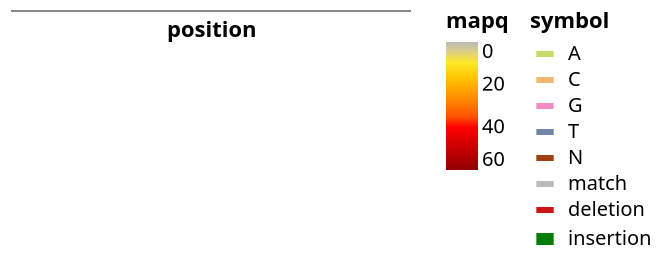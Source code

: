 {
    "$schema": "https://vega.github.io/schema/vega-lite/v5.json",
    "height": {"step": 8},
    "resolve": {
        "scale": {
            "strokeWidth": "independent"
        }
    },
    "datasets": {
        "highlight": [],
        "reference": [],
        "reads": []
    },
    "config": {
        "legend": {
            "layout": {
                "right": {
                    "anchor": "start",
                    "direction": "horizontal",
                    "center": false,
                    "margin": 10
                }
            }
        }
    },
    "encoding": {
        "x": {
            "field": "start",
            "type": "quantitative",
            "axis": {
                "title": "position"
            },
            "scale": {
                "domain": []
            }
        },
        "x2": {
            "field": "end",
            "type": "quantitative"
        },
        "y": {
            "axis": null,
            "field": "row",
            "type": "ordinal"
        }
    },
    "layer": [
        {
            "data": {
                "name": "highlight"
            },
            "mark": "rect",
            "encoding": {
                "color": {
                    "value": "red"
                },
                "opacity": {
                    "value": 0.15
                },
                "y2": {
                    "value": 10000000
                }
            }
        },
        {
            "data": {
                "name": "reference"
            },
            "params": [
                {
                    "name": "grid",
                    "select": "interval",
                    "bind": "scales"
                }
            ],
            "transform": [
                {
                    "as": "base",
                    "calculate": "split(datum.reference, '')"
                },
                {
                    "as": "offset",
                    "calculate": "sequence(datum.reference.length)"
                },
                {
                    "flatten": [
                        "base",
                        "offset"
                    ]
                },
                {
                    "as": "position",
                    "calculate": "datum.start + datum.offset"
                },
                {
                    "as": "start",
                    "calculate": "datum.position - 0.5"
                },
                {
                    "as": "end",
                    "calculate": "datum.position + 0.5"
                }
            ],
            "mark": {
                "type": "rule",
                "clip": true
            },
            "encoding": {
                "tooltip": [
                    {
                        "field": "base"
                    }
                ],
                "strokeWidth": {
                    "value": 5
                },
                "color": {
                    "field": "base",
                    "legend": null,
                    "scale": {
                        "type": "ordinal",
                        "domain": [
                            "A",
                            "C",
                            "G",
                            "T",
                            "N",
                            "match",
                            "deletion",
                            "insertion"
                        ],
                        "range": [
                            "#CADB69",
                            "#F2B671",
                            "#F28CC2",
                            "#7284A8",
                            "#A23E11",
                            "#BBBBBB",
                            "#CC1414",
                            "#047C0A"
                        ]
                    }
                }
            }
        },
        {
            "data": {
                "name": "reads"
            },
            "transform": [
                {
                    "as": "cigars",
                    "calculate": "split(datum.cigar, '|')"
                },
                {
                    "as": "cigar_index",
                    "calculate": "sequence(datum.cigars.length)"
                },
                {
                    "flatten": [
                        "cigars",
                        "cigar_index"
                    ]
                },
                {
                    "calculate": "if(substring(datum.cigars, 0, 1) == 'i', 'insertion', if(substring(datum.cigars, length(datum.cigars) - 1, length(datum.cigars)) == '=', 'match', if(substring(datum.cigars, length(datum.cigars) - 1, length(datum.cigars)) == 'd', 'deletion', substring(datum.cigars, 1, length(datum.cigars)))))",
                    "as": "type"
                },
                {
                    "calculate": "if(datum.type == 'match' || datum.type == 'deletion', parseInt(substring(datum.cigars, 0, length(datum.cigars) - 1)), if(datum.type == 'insertion', 1, parseInt(substring(datum.cigars, 0, length(datum.cigars) - 1))))",
                    "as": "length"
                },
                {
                    "stack": "length",
                    "groupby": [
                        "name",
                        "cigar",
                        "position"
                    ],
                    "as": "offset"
                },
                {
                    "as": "start",
                    "calculate": "if(datum.type == 'insertion', datum.position + datum.offset, datum.position + datum.offset - 0.7)"
                },
                {
                    "as": "end",
                    "calculate": "if(datum.type == 'insertion', datum.position + datum.offset + datum.length, datum.position + datum.offset + datum.length + 0.7)"
                }
            ],
            "mark": {
                "type": "rule",
                "clip": true
            },
            "encoding": {
                "strokeWidth": {
                    "field": "type",
                    "scale": {
                        "type": "ordinal",
                        "domain": [
                            "A",
                            "C",
                            "G",
                            "T",
                            "N",
                            "match",
                            "deletion",
                            "insertion"
                        ],
                        "range": [
                            5,
                            5,
                            5,
                            5,
                            5,
                            5,
                            5,
                            8
                        ]
                    },
                    "legend": null
                },
                "color": {
                    "field": "mapq",
                    "type": "quantitative",
                    "scale": {
                        "domain": [
                            60,
                            0
                        ],
                        "range": [
                            "#910000",
                            "#c70002",
                            "#ff0000",
                            "#ff7500",
                            "#ffb200",
                            "#ffe921",
                            "#bbbbbb"
                        ]
                    }
                }
            }
        },
        {
            "data": {
                "name": "reads"
            },
            "transform": [
                {
                    "as": "start",
                    "calculate": "if(datum.position < datum.mpos, datum.position - 0.5, datum.mpos - 0.5)"
                },
                {
                    "as": "end",
                    "calculate": "if(datum.position > datum.mpos, datum.position - 0.5, datum.mpos - 0.5)"
                }
            ],
            "mark": {
                "type": "rule",
                "clip": true
            },
            "encoding": {
                "strokeWidth": {
                    "value": 1
                },
                "color": {
                    "value": "#BBBBBB"
                }
            }
        },
        {
            "data": {
                "name": "reads"
            },
            "transform": [
                {
                    "calculate": "join([if ((datum.flags & 1) > 0, 'read paired, ', ''), if ((datum.flags & 2) > 0, 'read mapped in proper pair, ', ''),  if ((datum.flags & 4) > 0, 'read unmapped, ', ''), if ((datum.flags & 8) > 0, 'mate unmapped, ', ''), if ((datum.flags & 16) > 0, 'read reverse strand, ', ''), if ((datum.flags & 32) > 0, 'mate reverse strand, ', ''), if ((datum.flags & 64) > 0, 'first in pair, ', ''), if ((datum.flags & 128) > 0, 'second in pair, ', ''), if ((datum.flags & 256) > 0, 'not primary alignment, ', ''), if ((datum.flags & 512) > 0, 'read fails platform/vendor quality checks, ', ''), if ((datum.flags & 1024) > 0, 'read is PCR or optical duplicate, ', ''), if ((datum.flags & 2048) > 0, 'supplementary alignment, ', '')], '')",
                    "as": "flags"
                },
                {
                    "as": "cigars",
                    "calculate": "split(datum.cigar, '|')"
                },
                {
                    "as": "cigar_index",
                    "calculate": "sequence(datum.cigars.length)"
                },
                {
                    "flatten": [
                        "cigars",
                        "cigar_index"
                    ]
                },
                {
                    "calculate": "if(substring(datum.cigars, 0, 1) == 'i', 'insertion', if(substring(datum.cigars, length(datum.cigars) - 1, length(datum.cigars)) == '=', 'match', if(substring(datum.cigars, length(datum.cigars) - 1, length(datum.cigars)) == 'd', 'deletion', substring(datum.cigars, 1, length(datum.cigars)))))",
                    "as": "type"
                },
                {
                    "calculate": "if(datum.type == 'match' || datum.type == 'deletion', parseInt(substring(datum.cigars, 0, length(datum.cigars) - 1)), if(datum.type == 'insertion', 1, parseInt(substring(datum.cigars, 0, length(datum.cigars) - 1))))",
                    "as": "length"
                },
                {
                    "stack": "length",
                    "groupby": [
                        "name",
                        "cigar",
                        "position"
                    ],
                    "as": "offset"
                },
                {
                    "as": "start",
                    "calculate": "if(datum.type == 'insertion', datum.position + datum.offset, datum.position + datum.offset - 0.5)"
                },
                {
                    "as": "end",
                    "calculate": "if(datum.type == 'insertion', datum.position + datum.offset + datum.length, datum.position + datum.offset + datum.length + 0.5)"
                }
            ],
            "mark": {
                "type": "rule",
                "clip": true
            },
            "encoding": {
                "tooltip": [
                    {
                        "field": "name"
                    },
                    {
                        "field": "type"
                    },
                    {
                        "field": "mapq"
                    },
                    {
                        "field": "flags"
                    }
                ],
                "strokeWidth": {
                    "field": "type",
                    "scale": {
                        "type": "ordinal",
                        "domain": [
                            "A",
                            "C",
                            "G",
                            "T",
                            "N",
                            "match",
                            "deletion",
                            "insertion"
                        ],
                        "range": [
                            3,
                            3,
                            3,
                            3,
                            3,
                            3,
                            3,
                            6
                        ]
                    },
                    "legend": null
                },
                "color": {
                    "field": "type",
                    "legend": {
                        "symbolSize": 75,
                        "title": "symbol"
                    },
                    "scale": {
                        "type": "ordinal",
                        "domain": [
                            "A",
                            "C",
                            "G",
                            "T",
                            "N",
                            "match",
                            "deletion",
                            "insertion"
                        ],
                        "range": [
                            "#CADB69",
                            "#F2B671",
                            "#F28CC2",
                            "#7284A8",
                            "#A23E11",
                            "#BBBBBB",
                            "#CC1414",
                            "#047C0A"
                        ]
                    }
                }
            }
        }
    ]
}
